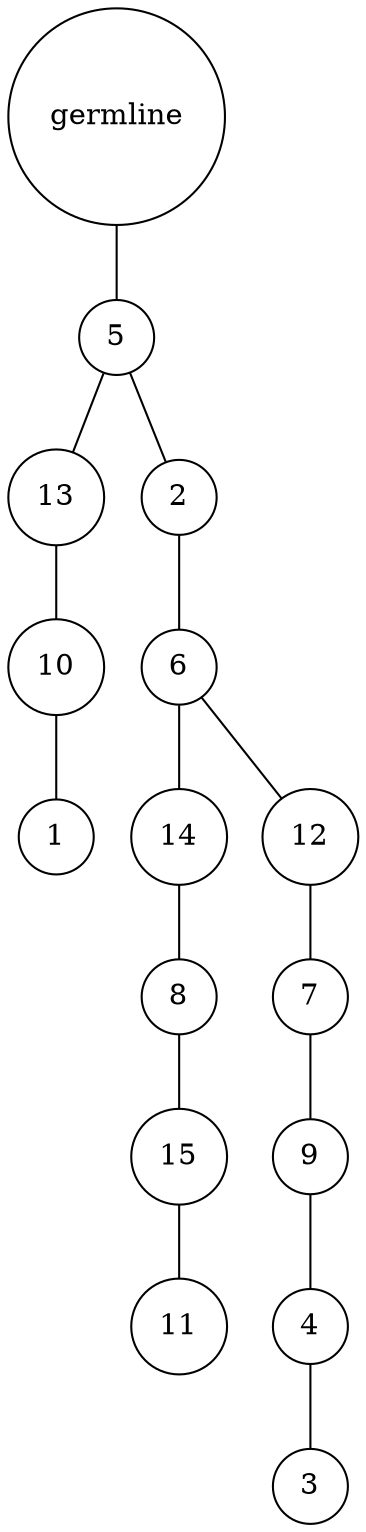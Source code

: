 graph {
	rankdir=UD;
	splines=line;
	node [shape=circle]
	"0x7f6ef5a8ce50" [label="germline"];
	"0x7f6ef5a8ce80" [label="5"];
	"0x7f6ef5a8ce50" -- "0x7f6ef5a8ce80" ;
	"0x7f6ef5a8ceb0" [label="13"];
	"0x7f6ef5a8ce80" -- "0x7f6ef5a8ceb0" ;
	"0x7f6ef5a8cee0" [label="10"];
	"0x7f6ef5a8ceb0" -- "0x7f6ef5a8cee0" ;
	"0x7f6ef5a8cf10" [label="1"];
	"0x7f6ef5a8cee0" -- "0x7f6ef5a8cf10" ;
	"0x7f6ef5a8cf40" [label="2"];
	"0x7f6ef5a8ce80" -- "0x7f6ef5a8cf40" ;
	"0x7f6ef5a8cf70" [label="6"];
	"0x7f6ef5a8cf40" -- "0x7f6ef5a8cf70" ;
	"0x7f6ef5a8cfa0" [label="14"];
	"0x7f6ef5a8cf70" -- "0x7f6ef5a8cfa0" ;
	"0x7f6ef5a8cfd0" [label="8"];
	"0x7f6ef5a8cfa0" -- "0x7f6ef5a8cfd0" ;
	"0x7f6f20684040" [label="15"];
	"0x7f6ef5a8cfd0" -- "0x7f6f20684040" ;
	"0x7f6f20684070" [label="11"];
	"0x7f6f20684040" -- "0x7f6f20684070" ;
	"0x7f6f206840a0" [label="12"];
	"0x7f6ef5a8cf70" -- "0x7f6f206840a0" ;
	"0x7f6f206840d0" [label="7"];
	"0x7f6f206840a0" -- "0x7f6f206840d0" ;
	"0x7f6f20684100" [label="9"];
	"0x7f6f206840d0" -- "0x7f6f20684100" ;
	"0x7f6f20684130" [label="4"];
	"0x7f6f20684100" -- "0x7f6f20684130" ;
	"0x7f6f20684160" [label="3"];
	"0x7f6f20684130" -- "0x7f6f20684160" ;
}
